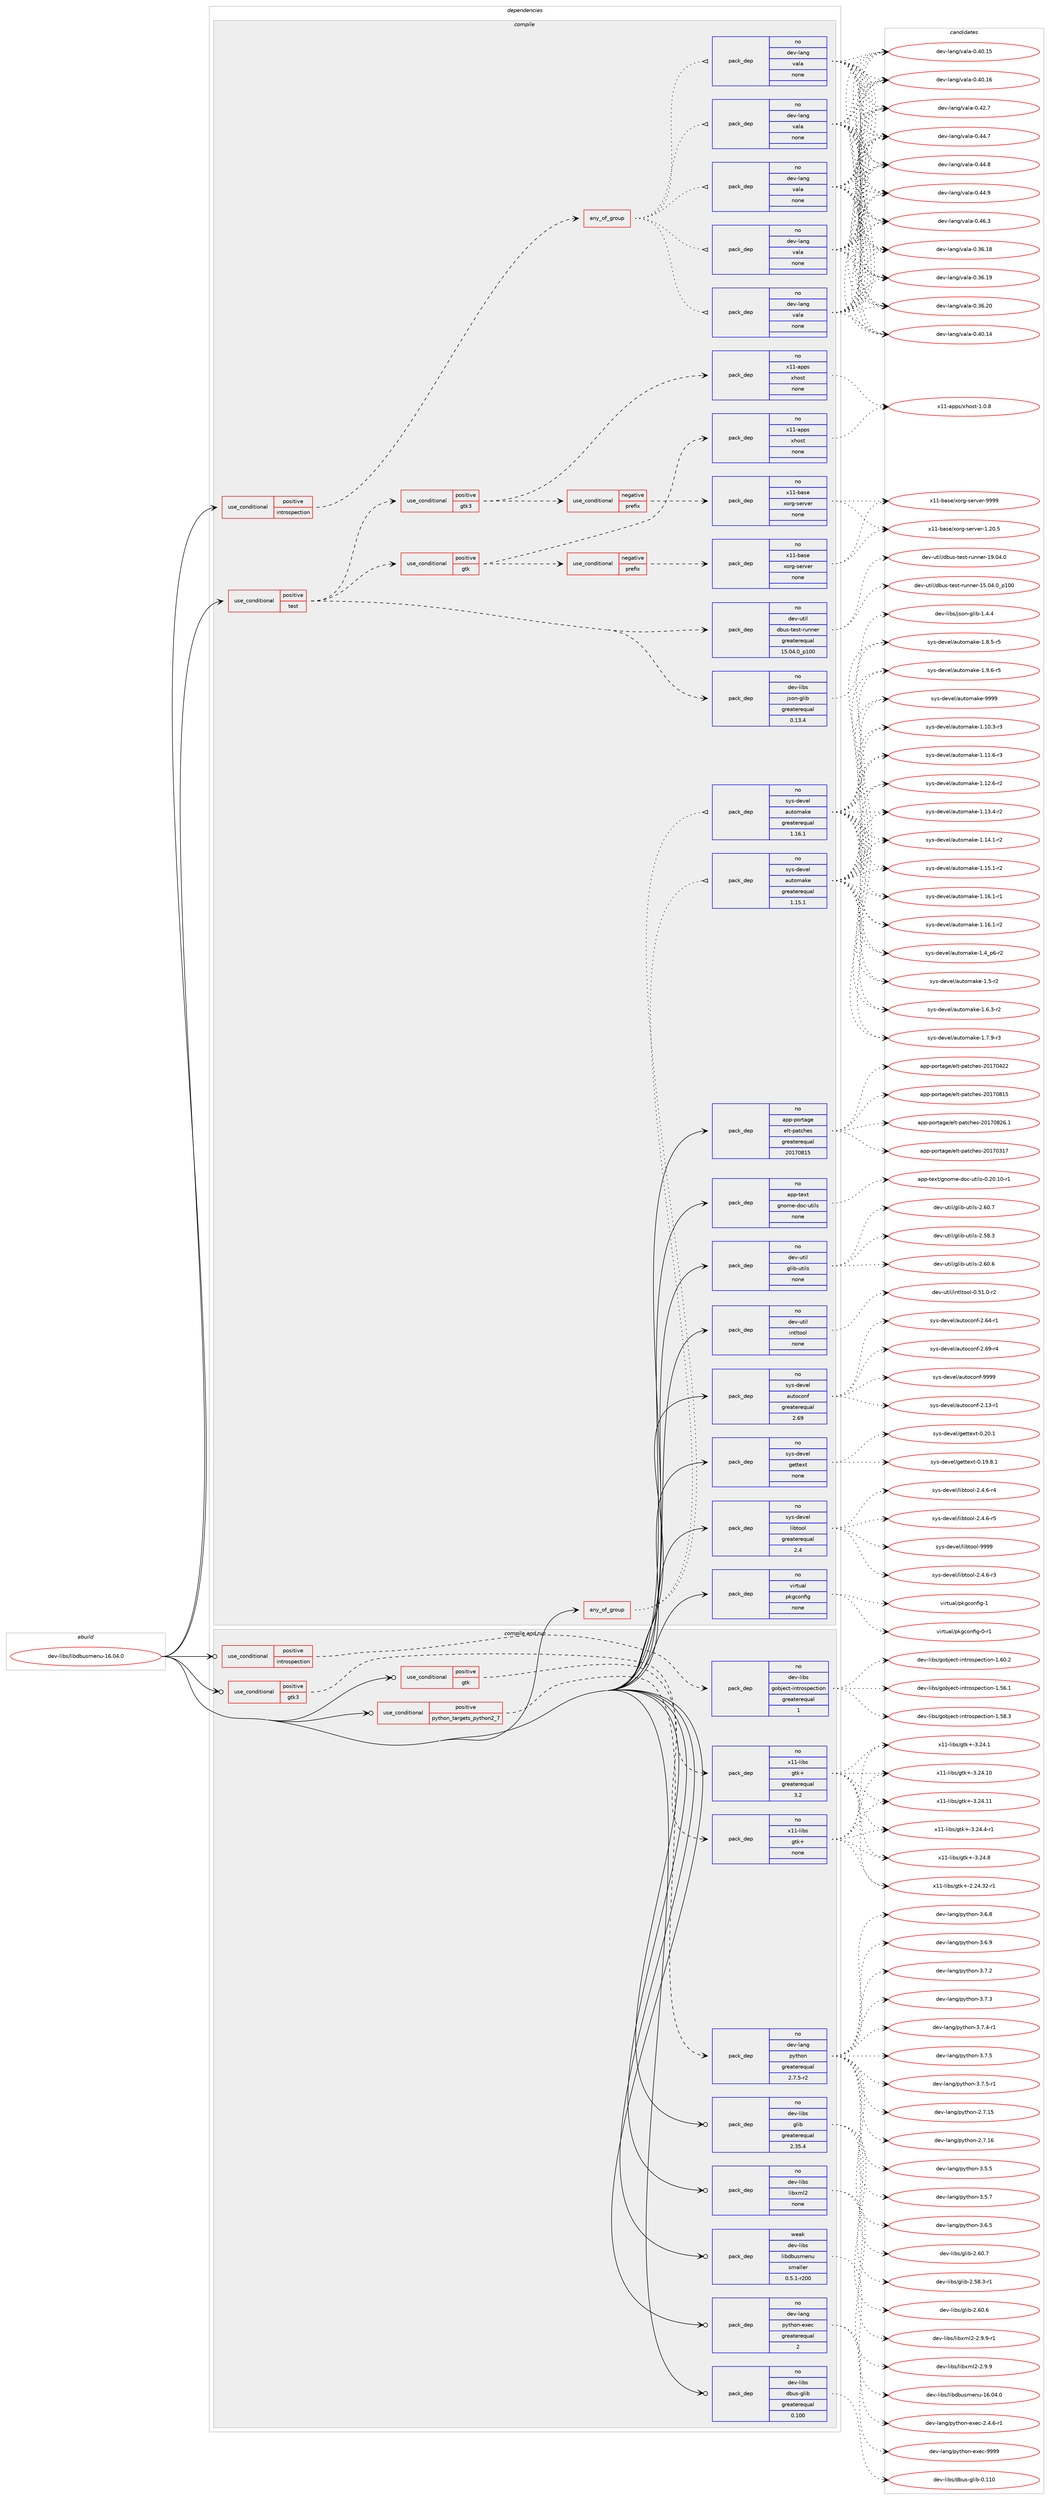 digraph prolog {

# *************
# Graph options
# *************

newrank=true;
concentrate=true;
compound=true;
graph [rankdir=LR,fontname=Helvetica,fontsize=10,ranksep=1.5];#, ranksep=2.5, nodesep=0.2];
edge  [arrowhead=vee];
node  [fontname=Helvetica,fontsize=10];

# **********
# The ebuild
# **********

subgraph cluster_leftcol {
color=gray;
rank=same;
label=<<i>ebuild</i>>;
id [label="dev-libs/libdbusmenu-16.04.0", color=red, width=4, href="../dev-libs/libdbusmenu-16.04.0.svg"];
}

# ****************
# The dependencies
# ****************

subgraph cluster_midcol {
color=gray;
label=<<i>dependencies</i>>;
subgraph cluster_compile {
fillcolor="#eeeeee";
style=filled;
label=<<i>compile</i>>;
subgraph any11095 {
dependency565158 [label=<<TABLE BORDER="0" CELLBORDER="1" CELLSPACING="0" CELLPADDING="4"><TR><TD CELLPADDING="10">any_of_group</TD></TR></TABLE>>, shape=none, color=red];subgraph pack422073 {
dependency565159 [label=<<TABLE BORDER="0" CELLBORDER="1" CELLSPACING="0" CELLPADDING="4" WIDTH="220"><TR><TD ROWSPAN="6" CELLPADDING="30">pack_dep</TD></TR><TR><TD WIDTH="110">no</TD></TR><TR><TD>sys-devel</TD></TR><TR><TD>automake</TD></TR><TR><TD>greaterequal</TD></TR><TR><TD>1.16.1</TD></TR></TABLE>>, shape=none, color=blue];
}
dependency565158:e -> dependency565159:w [weight=20,style="dotted",arrowhead="oinv"];
subgraph pack422074 {
dependency565160 [label=<<TABLE BORDER="0" CELLBORDER="1" CELLSPACING="0" CELLPADDING="4" WIDTH="220"><TR><TD ROWSPAN="6" CELLPADDING="30">pack_dep</TD></TR><TR><TD WIDTH="110">no</TD></TR><TR><TD>sys-devel</TD></TR><TR><TD>automake</TD></TR><TR><TD>greaterequal</TD></TR><TR><TD>1.15.1</TD></TR></TABLE>>, shape=none, color=blue];
}
dependency565158:e -> dependency565160:w [weight=20,style="dotted",arrowhead="oinv"];
}
id:e -> dependency565158:w [weight=20,style="solid",arrowhead="vee"];
subgraph cond131633 {
dependency565161 [label=<<TABLE BORDER="0" CELLBORDER="1" CELLSPACING="0" CELLPADDING="4"><TR><TD ROWSPAN="3" CELLPADDING="10">use_conditional</TD></TR><TR><TD>positive</TD></TR><TR><TD>introspection</TD></TR></TABLE>>, shape=none, color=red];
subgraph any11096 {
dependency565162 [label=<<TABLE BORDER="0" CELLBORDER="1" CELLSPACING="0" CELLPADDING="4"><TR><TD CELLPADDING="10">any_of_group</TD></TR></TABLE>>, shape=none, color=red];subgraph pack422075 {
dependency565163 [label=<<TABLE BORDER="0" CELLBORDER="1" CELLSPACING="0" CELLPADDING="4" WIDTH="220"><TR><TD ROWSPAN="6" CELLPADDING="30">pack_dep</TD></TR><TR><TD WIDTH="110">no</TD></TR><TR><TD>dev-lang</TD></TR><TR><TD>vala</TD></TR><TR><TD>none</TD></TR><TR><TD></TD></TR></TABLE>>, shape=none, color=blue];
}
dependency565162:e -> dependency565163:w [weight=20,style="dotted",arrowhead="oinv"];
subgraph pack422076 {
dependency565164 [label=<<TABLE BORDER="0" CELLBORDER="1" CELLSPACING="0" CELLPADDING="4" WIDTH="220"><TR><TD ROWSPAN="6" CELLPADDING="30">pack_dep</TD></TR><TR><TD WIDTH="110">no</TD></TR><TR><TD>dev-lang</TD></TR><TR><TD>vala</TD></TR><TR><TD>none</TD></TR><TR><TD></TD></TR></TABLE>>, shape=none, color=blue];
}
dependency565162:e -> dependency565164:w [weight=20,style="dotted",arrowhead="oinv"];
subgraph pack422077 {
dependency565165 [label=<<TABLE BORDER="0" CELLBORDER="1" CELLSPACING="0" CELLPADDING="4" WIDTH="220"><TR><TD ROWSPAN="6" CELLPADDING="30">pack_dep</TD></TR><TR><TD WIDTH="110">no</TD></TR><TR><TD>dev-lang</TD></TR><TR><TD>vala</TD></TR><TR><TD>none</TD></TR><TR><TD></TD></TR></TABLE>>, shape=none, color=blue];
}
dependency565162:e -> dependency565165:w [weight=20,style="dotted",arrowhead="oinv"];
subgraph pack422078 {
dependency565166 [label=<<TABLE BORDER="0" CELLBORDER="1" CELLSPACING="0" CELLPADDING="4" WIDTH="220"><TR><TD ROWSPAN="6" CELLPADDING="30">pack_dep</TD></TR><TR><TD WIDTH="110">no</TD></TR><TR><TD>dev-lang</TD></TR><TR><TD>vala</TD></TR><TR><TD>none</TD></TR><TR><TD></TD></TR></TABLE>>, shape=none, color=blue];
}
dependency565162:e -> dependency565166:w [weight=20,style="dotted",arrowhead="oinv"];
subgraph pack422079 {
dependency565167 [label=<<TABLE BORDER="0" CELLBORDER="1" CELLSPACING="0" CELLPADDING="4" WIDTH="220"><TR><TD ROWSPAN="6" CELLPADDING="30">pack_dep</TD></TR><TR><TD WIDTH="110">no</TD></TR><TR><TD>dev-lang</TD></TR><TR><TD>vala</TD></TR><TR><TD>none</TD></TR><TR><TD></TD></TR></TABLE>>, shape=none, color=blue];
}
dependency565162:e -> dependency565167:w [weight=20,style="dotted",arrowhead="oinv"];
}
dependency565161:e -> dependency565162:w [weight=20,style="dashed",arrowhead="vee"];
}
id:e -> dependency565161:w [weight=20,style="solid",arrowhead="vee"];
subgraph cond131634 {
dependency565168 [label=<<TABLE BORDER="0" CELLBORDER="1" CELLSPACING="0" CELLPADDING="4"><TR><TD ROWSPAN="3" CELLPADDING="10">use_conditional</TD></TR><TR><TD>positive</TD></TR><TR><TD>test</TD></TR></TABLE>>, shape=none, color=red];
subgraph pack422080 {
dependency565169 [label=<<TABLE BORDER="0" CELLBORDER="1" CELLSPACING="0" CELLPADDING="4" WIDTH="220"><TR><TD ROWSPAN="6" CELLPADDING="30">pack_dep</TD></TR><TR><TD WIDTH="110">no</TD></TR><TR><TD>dev-libs</TD></TR><TR><TD>json-glib</TD></TR><TR><TD>greaterequal</TD></TR><TR><TD>0.13.4</TD></TR></TABLE>>, shape=none, color=blue];
}
dependency565168:e -> dependency565169:w [weight=20,style="dashed",arrowhead="vee"];
subgraph pack422081 {
dependency565170 [label=<<TABLE BORDER="0" CELLBORDER="1" CELLSPACING="0" CELLPADDING="4" WIDTH="220"><TR><TD ROWSPAN="6" CELLPADDING="30">pack_dep</TD></TR><TR><TD WIDTH="110">no</TD></TR><TR><TD>dev-util</TD></TR><TR><TD>dbus-test-runner</TD></TR><TR><TD>greaterequal</TD></TR><TR><TD>15.04.0_p100</TD></TR></TABLE>>, shape=none, color=blue];
}
dependency565168:e -> dependency565170:w [weight=20,style="dashed",arrowhead="vee"];
subgraph cond131635 {
dependency565171 [label=<<TABLE BORDER="0" CELLBORDER="1" CELLSPACING="0" CELLPADDING="4"><TR><TD ROWSPAN="3" CELLPADDING="10">use_conditional</TD></TR><TR><TD>positive</TD></TR><TR><TD>gtk</TD></TR></TABLE>>, shape=none, color=red];
subgraph cond131636 {
dependency565172 [label=<<TABLE BORDER="0" CELLBORDER="1" CELLSPACING="0" CELLPADDING="4"><TR><TD ROWSPAN="3" CELLPADDING="10">use_conditional</TD></TR><TR><TD>negative</TD></TR><TR><TD>prefix</TD></TR></TABLE>>, shape=none, color=red];
subgraph pack422082 {
dependency565173 [label=<<TABLE BORDER="0" CELLBORDER="1" CELLSPACING="0" CELLPADDING="4" WIDTH="220"><TR><TD ROWSPAN="6" CELLPADDING="30">pack_dep</TD></TR><TR><TD WIDTH="110">no</TD></TR><TR><TD>x11-base</TD></TR><TR><TD>xorg-server</TD></TR><TR><TD>none</TD></TR><TR><TD></TD></TR></TABLE>>, shape=none, color=blue];
}
dependency565172:e -> dependency565173:w [weight=20,style="dashed",arrowhead="vee"];
}
dependency565171:e -> dependency565172:w [weight=20,style="dashed",arrowhead="vee"];
subgraph pack422083 {
dependency565174 [label=<<TABLE BORDER="0" CELLBORDER="1" CELLSPACING="0" CELLPADDING="4" WIDTH="220"><TR><TD ROWSPAN="6" CELLPADDING="30">pack_dep</TD></TR><TR><TD WIDTH="110">no</TD></TR><TR><TD>x11-apps</TD></TR><TR><TD>xhost</TD></TR><TR><TD>none</TD></TR><TR><TD></TD></TR></TABLE>>, shape=none, color=blue];
}
dependency565171:e -> dependency565174:w [weight=20,style="dashed",arrowhead="vee"];
}
dependency565168:e -> dependency565171:w [weight=20,style="dashed",arrowhead="vee"];
subgraph cond131637 {
dependency565175 [label=<<TABLE BORDER="0" CELLBORDER="1" CELLSPACING="0" CELLPADDING="4"><TR><TD ROWSPAN="3" CELLPADDING="10">use_conditional</TD></TR><TR><TD>positive</TD></TR><TR><TD>gtk3</TD></TR></TABLE>>, shape=none, color=red];
subgraph cond131638 {
dependency565176 [label=<<TABLE BORDER="0" CELLBORDER="1" CELLSPACING="0" CELLPADDING="4"><TR><TD ROWSPAN="3" CELLPADDING="10">use_conditional</TD></TR><TR><TD>negative</TD></TR><TR><TD>prefix</TD></TR></TABLE>>, shape=none, color=red];
subgraph pack422084 {
dependency565177 [label=<<TABLE BORDER="0" CELLBORDER="1" CELLSPACING="0" CELLPADDING="4" WIDTH="220"><TR><TD ROWSPAN="6" CELLPADDING="30">pack_dep</TD></TR><TR><TD WIDTH="110">no</TD></TR><TR><TD>x11-base</TD></TR><TR><TD>xorg-server</TD></TR><TR><TD>none</TD></TR><TR><TD></TD></TR></TABLE>>, shape=none, color=blue];
}
dependency565176:e -> dependency565177:w [weight=20,style="dashed",arrowhead="vee"];
}
dependency565175:e -> dependency565176:w [weight=20,style="dashed",arrowhead="vee"];
subgraph pack422085 {
dependency565178 [label=<<TABLE BORDER="0" CELLBORDER="1" CELLSPACING="0" CELLPADDING="4" WIDTH="220"><TR><TD ROWSPAN="6" CELLPADDING="30">pack_dep</TD></TR><TR><TD WIDTH="110">no</TD></TR><TR><TD>x11-apps</TD></TR><TR><TD>xhost</TD></TR><TR><TD>none</TD></TR><TR><TD></TD></TR></TABLE>>, shape=none, color=blue];
}
dependency565175:e -> dependency565178:w [weight=20,style="dashed",arrowhead="vee"];
}
dependency565168:e -> dependency565175:w [weight=20,style="dashed",arrowhead="vee"];
}
id:e -> dependency565168:w [weight=20,style="solid",arrowhead="vee"];
subgraph pack422086 {
dependency565179 [label=<<TABLE BORDER="0" CELLBORDER="1" CELLSPACING="0" CELLPADDING="4" WIDTH="220"><TR><TD ROWSPAN="6" CELLPADDING="30">pack_dep</TD></TR><TR><TD WIDTH="110">no</TD></TR><TR><TD>app-portage</TD></TR><TR><TD>elt-patches</TD></TR><TR><TD>greaterequal</TD></TR><TR><TD>20170815</TD></TR></TABLE>>, shape=none, color=blue];
}
id:e -> dependency565179:w [weight=20,style="solid",arrowhead="vee"];
subgraph pack422087 {
dependency565180 [label=<<TABLE BORDER="0" CELLBORDER="1" CELLSPACING="0" CELLPADDING="4" WIDTH="220"><TR><TD ROWSPAN="6" CELLPADDING="30">pack_dep</TD></TR><TR><TD WIDTH="110">no</TD></TR><TR><TD>app-text</TD></TR><TR><TD>gnome-doc-utils</TD></TR><TR><TD>none</TD></TR><TR><TD></TD></TR></TABLE>>, shape=none, color=blue];
}
id:e -> dependency565180:w [weight=20,style="solid",arrowhead="vee"];
subgraph pack422088 {
dependency565181 [label=<<TABLE BORDER="0" CELLBORDER="1" CELLSPACING="0" CELLPADDING="4" WIDTH="220"><TR><TD ROWSPAN="6" CELLPADDING="30">pack_dep</TD></TR><TR><TD WIDTH="110">no</TD></TR><TR><TD>dev-util</TD></TR><TR><TD>glib-utils</TD></TR><TR><TD>none</TD></TR><TR><TD></TD></TR></TABLE>>, shape=none, color=blue];
}
id:e -> dependency565181:w [weight=20,style="solid",arrowhead="vee"];
subgraph pack422089 {
dependency565182 [label=<<TABLE BORDER="0" CELLBORDER="1" CELLSPACING="0" CELLPADDING="4" WIDTH="220"><TR><TD ROWSPAN="6" CELLPADDING="30">pack_dep</TD></TR><TR><TD WIDTH="110">no</TD></TR><TR><TD>dev-util</TD></TR><TR><TD>intltool</TD></TR><TR><TD>none</TD></TR><TR><TD></TD></TR></TABLE>>, shape=none, color=blue];
}
id:e -> dependency565182:w [weight=20,style="solid",arrowhead="vee"];
subgraph pack422090 {
dependency565183 [label=<<TABLE BORDER="0" CELLBORDER="1" CELLSPACING="0" CELLPADDING="4" WIDTH="220"><TR><TD ROWSPAN="6" CELLPADDING="30">pack_dep</TD></TR><TR><TD WIDTH="110">no</TD></TR><TR><TD>sys-devel</TD></TR><TR><TD>autoconf</TD></TR><TR><TD>greaterequal</TD></TR><TR><TD>2.69</TD></TR></TABLE>>, shape=none, color=blue];
}
id:e -> dependency565183:w [weight=20,style="solid",arrowhead="vee"];
subgraph pack422091 {
dependency565184 [label=<<TABLE BORDER="0" CELLBORDER="1" CELLSPACING="0" CELLPADDING="4" WIDTH="220"><TR><TD ROWSPAN="6" CELLPADDING="30">pack_dep</TD></TR><TR><TD WIDTH="110">no</TD></TR><TR><TD>sys-devel</TD></TR><TR><TD>gettext</TD></TR><TR><TD>none</TD></TR><TR><TD></TD></TR></TABLE>>, shape=none, color=blue];
}
id:e -> dependency565184:w [weight=20,style="solid",arrowhead="vee"];
subgraph pack422092 {
dependency565185 [label=<<TABLE BORDER="0" CELLBORDER="1" CELLSPACING="0" CELLPADDING="4" WIDTH="220"><TR><TD ROWSPAN="6" CELLPADDING="30">pack_dep</TD></TR><TR><TD WIDTH="110">no</TD></TR><TR><TD>sys-devel</TD></TR><TR><TD>libtool</TD></TR><TR><TD>greaterequal</TD></TR><TR><TD>2.4</TD></TR></TABLE>>, shape=none, color=blue];
}
id:e -> dependency565185:w [weight=20,style="solid",arrowhead="vee"];
subgraph pack422093 {
dependency565186 [label=<<TABLE BORDER="0" CELLBORDER="1" CELLSPACING="0" CELLPADDING="4" WIDTH="220"><TR><TD ROWSPAN="6" CELLPADDING="30">pack_dep</TD></TR><TR><TD WIDTH="110">no</TD></TR><TR><TD>virtual</TD></TR><TR><TD>pkgconfig</TD></TR><TR><TD>none</TD></TR><TR><TD></TD></TR></TABLE>>, shape=none, color=blue];
}
id:e -> dependency565186:w [weight=20,style="solid",arrowhead="vee"];
}
subgraph cluster_compileandrun {
fillcolor="#eeeeee";
style=filled;
label=<<i>compile and run</i>>;
subgraph cond131639 {
dependency565187 [label=<<TABLE BORDER="0" CELLBORDER="1" CELLSPACING="0" CELLPADDING="4"><TR><TD ROWSPAN="3" CELLPADDING="10">use_conditional</TD></TR><TR><TD>positive</TD></TR><TR><TD>gtk</TD></TR></TABLE>>, shape=none, color=red];
subgraph pack422094 {
dependency565188 [label=<<TABLE BORDER="0" CELLBORDER="1" CELLSPACING="0" CELLPADDING="4" WIDTH="220"><TR><TD ROWSPAN="6" CELLPADDING="30">pack_dep</TD></TR><TR><TD WIDTH="110">no</TD></TR><TR><TD>x11-libs</TD></TR><TR><TD>gtk+</TD></TR><TR><TD>none</TD></TR><TR><TD></TD></TR></TABLE>>, shape=none, color=blue];
}
dependency565187:e -> dependency565188:w [weight=20,style="dashed",arrowhead="vee"];
}
id:e -> dependency565187:w [weight=20,style="solid",arrowhead="odotvee"];
subgraph cond131640 {
dependency565189 [label=<<TABLE BORDER="0" CELLBORDER="1" CELLSPACING="0" CELLPADDING="4"><TR><TD ROWSPAN="3" CELLPADDING="10">use_conditional</TD></TR><TR><TD>positive</TD></TR><TR><TD>gtk3</TD></TR></TABLE>>, shape=none, color=red];
subgraph pack422095 {
dependency565190 [label=<<TABLE BORDER="0" CELLBORDER="1" CELLSPACING="0" CELLPADDING="4" WIDTH="220"><TR><TD ROWSPAN="6" CELLPADDING="30">pack_dep</TD></TR><TR><TD WIDTH="110">no</TD></TR><TR><TD>x11-libs</TD></TR><TR><TD>gtk+</TD></TR><TR><TD>greaterequal</TD></TR><TR><TD>3.2</TD></TR></TABLE>>, shape=none, color=blue];
}
dependency565189:e -> dependency565190:w [weight=20,style="dashed",arrowhead="vee"];
}
id:e -> dependency565189:w [weight=20,style="solid",arrowhead="odotvee"];
subgraph cond131641 {
dependency565191 [label=<<TABLE BORDER="0" CELLBORDER="1" CELLSPACING="0" CELLPADDING="4"><TR><TD ROWSPAN="3" CELLPADDING="10">use_conditional</TD></TR><TR><TD>positive</TD></TR><TR><TD>introspection</TD></TR></TABLE>>, shape=none, color=red];
subgraph pack422096 {
dependency565192 [label=<<TABLE BORDER="0" CELLBORDER="1" CELLSPACING="0" CELLPADDING="4" WIDTH="220"><TR><TD ROWSPAN="6" CELLPADDING="30">pack_dep</TD></TR><TR><TD WIDTH="110">no</TD></TR><TR><TD>dev-libs</TD></TR><TR><TD>gobject-introspection</TD></TR><TR><TD>greaterequal</TD></TR><TR><TD>1</TD></TR></TABLE>>, shape=none, color=blue];
}
dependency565191:e -> dependency565192:w [weight=20,style="dashed",arrowhead="vee"];
}
id:e -> dependency565191:w [weight=20,style="solid",arrowhead="odotvee"];
subgraph cond131642 {
dependency565193 [label=<<TABLE BORDER="0" CELLBORDER="1" CELLSPACING="0" CELLPADDING="4"><TR><TD ROWSPAN="3" CELLPADDING="10">use_conditional</TD></TR><TR><TD>positive</TD></TR><TR><TD>python_targets_python2_7</TD></TR></TABLE>>, shape=none, color=red];
subgraph pack422097 {
dependency565194 [label=<<TABLE BORDER="0" CELLBORDER="1" CELLSPACING="0" CELLPADDING="4" WIDTH="220"><TR><TD ROWSPAN="6" CELLPADDING="30">pack_dep</TD></TR><TR><TD WIDTH="110">no</TD></TR><TR><TD>dev-lang</TD></TR><TR><TD>python</TD></TR><TR><TD>greaterequal</TD></TR><TR><TD>2.7.5-r2</TD></TR></TABLE>>, shape=none, color=blue];
}
dependency565193:e -> dependency565194:w [weight=20,style="dashed",arrowhead="vee"];
}
id:e -> dependency565193:w [weight=20,style="solid",arrowhead="odotvee"];
subgraph pack422098 {
dependency565195 [label=<<TABLE BORDER="0" CELLBORDER="1" CELLSPACING="0" CELLPADDING="4" WIDTH="220"><TR><TD ROWSPAN="6" CELLPADDING="30">pack_dep</TD></TR><TR><TD WIDTH="110">no</TD></TR><TR><TD>dev-lang</TD></TR><TR><TD>python-exec</TD></TR><TR><TD>greaterequal</TD></TR><TR><TD>2</TD></TR></TABLE>>, shape=none, color=blue];
}
id:e -> dependency565195:w [weight=20,style="solid",arrowhead="odotvee"];
subgraph pack422099 {
dependency565196 [label=<<TABLE BORDER="0" CELLBORDER="1" CELLSPACING="0" CELLPADDING="4" WIDTH="220"><TR><TD ROWSPAN="6" CELLPADDING="30">pack_dep</TD></TR><TR><TD WIDTH="110">no</TD></TR><TR><TD>dev-libs</TD></TR><TR><TD>dbus-glib</TD></TR><TR><TD>greaterequal</TD></TR><TR><TD>0.100</TD></TR></TABLE>>, shape=none, color=blue];
}
id:e -> dependency565196:w [weight=20,style="solid",arrowhead="odotvee"];
subgraph pack422100 {
dependency565197 [label=<<TABLE BORDER="0" CELLBORDER="1" CELLSPACING="0" CELLPADDING="4" WIDTH="220"><TR><TD ROWSPAN="6" CELLPADDING="30">pack_dep</TD></TR><TR><TD WIDTH="110">no</TD></TR><TR><TD>dev-libs</TD></TR><TR><TD>glib</TD></TR><TR><TD>greaterequal</TD></TR><TR><TD>2.35.4</TD></TR></TABLE>>, shape=none, color=blue];
}
id:e -> dependency565197:w [weight=20,style="solid",arrowhead="odotvee"];
subgraph pack422101 {
dependency565198 [label=<<TABLE BORDER="0" CELLBORDER="1" CELLSPACING="0" CELLPADDING="4" WIDTH="220"><TR><TD ROWSPAN="6" CELLPADDING="30">pack_dep</TD></TR><TR><TD WIDTH="110">no</TD></TR><TR><TD>dev-libs</TD></TR><TR><TD>libxml2</TD></TR><TR><TD>none</TD></TR><TR><TD></TD></TR></TABLE>>, shape=none, color=blue];
}
id:e -> dependency565198:w [weight=20,style="solid",arrowhead="odotvee"];
subgraph pack422102 {
dependency565199 [label=<<TABLE BORDER="0" CELLBORDER="1" CELLSPACING="0" CELLPADDING="4" WIDTH="220"><TR><TD ROWSPAN="6" CELLPADDING="30">pack_dep</TD></TR><TR><TD WIDTH="110">weak</TD></TR><TR><TD>dev-libs</TD></TR><TR><TD>libdbusmenu</TD></TR><TR><TD>smaller</TD></TR><TR><TD>0.5.1-r200</TD></TR></TABLE>>, shape=none, color=blue];
}
id:e -> dependency565199:w [weight=20,style="solid",arrowhead="odotvee"];
}
subgraph cluster_run {
fillcolor="#eeeeee";
style=filled;
label=<<i>run</i>>;
}
}

# **************
# The candidates
# **************

subgraph cluster_choices {
rank=same;
color=gray;
label=<<i>candidates</i>>;

subgraph choice422073 {
color=black;
nodesep=1;
choice11512111545100101118101108479711711611110997107101454946494846514511451 [label="sys-devel/automake-1.10.3-r3", color=red, width=4,href="../sys-devel/automake-1.10.3-r3.svg"];
choice11512111545100101118101108479711711611110997107101454946494946544511451 [label="sys-devel/automake-1.11.6-r3", color=red, width=4,href="../sys-devel/automake-1.11.6-r3.svg"];
choice11512111545100101118101108479711711611110997107101454946495046544511450 [label="sys-devel/automake-1.12.6-r2", color=red, width=4,href="../sys-devel/automake-1.12.6-r2.svg"];
choice11512111545100101118101108479711711611110997107101454946495146524511450 [label="sys-devel/automake-1.13.4-r2", color=red, width=4,href="../sys-devel/automake-1.13.4-r2.svg"];
choice11512111545100101118101108479711711611110997107101454946495246494511450 [label="sys-devel/automake-1.14.1-r2", color=red, width=4,href="../sys-devel/automake-1.14.1-r2.svg"];
choice11512111545100101118101108479711711611110997107101454946495346494511450 [label="sys-devel/automake-1.15.1-r2", color=red, width=4,href="../sys-devel/automake-1.15.1-r2.svg"];
choice11512111545100101118101108479711711611110997107101454946495446494511449 [label="sys-devel/automake-1.16.1-r1", color=red, width=4,href="../sys-devel/automake-1.16.1-r1.svg"];
choice11512111545100101118101108479711711611110997107101454946495446494511450 [label="sys-devel/automake-1.16.1-r2", color=red, width=4,href="../sys-devel/automake-1.16.1-r2.svg"];
choice115121115451001011181011084797117116111109971071014549465295112544511450 [label="sys-devel/automake-1.4_p6-r2", color=red, width=4,href="../sys-devel/automake-1.4_p6-r2.svg"];
choice11512111545100101118101108479711711611110997107101454946534511450 [label="sys-devel/automake-1.5-r2", color=red, width=4,href="../sys-devel/automake-1.5-r2.svg"];
choice115121115451001011181011084797117116111109971071014549465446514511450 [label="sys-devel/automake-1.6.3-r2", color=red, width=4,href="../sys-devel/automake-1.6.3-r2.svg"];
choice115121115451001011181011084797117116111109971071014549465546574511451 [label="sys-devel/automake-1.7.9-r3", color=red, width=4,href="../sys-devel/automake-1.7.9-r3.svg"];
choice115121115451001011181011084797117116111109971071014549465646534511453 [label="sys-devel/automake-1.8.5-r5", color=red, width=4,href="../sys-devel/automake-1.8.5-r5.svg"];
choice115121115451001011181011084797117116111109971071014549465746544511453 [label="sys-devel/automake-1.9.6-r5", color=red, width=4,href="../sys-devel/automake-1.9.6-r5.svg"];
choice115121115451001011181011084797117116111109971071014557575757 [label="sys-devel/automake-9999", color=red, width=4,href="../sys-devel/automake-9999.svg"];
dependency565159:e -> choice11512111545100101118101108479711711611110997107101454946494846514511451:w [style=dotted,weight="100"];
dependency565159:e -> choice11512111545100101118101108479711711611110997107101454946494946544511451:w [style=dotted,weight="100"];
dependency565159:e -> choice11512111545100101118101108479711711611110997107101454946495046544511450:w [style=dotted,weight="100"];
dependency565159:e -> choice11512111545100101118101108479711711611110997107101454946495146524511450:w [style=dotted,weight="100"];
dependency565159:e -> choice11512111545100101118101108479711711611110997107101454946495246494511450:w [style=dotted,weight="100"];
dependency565159:e -> choice11512111545100101118101108479711711611110997107101454946495346494511450:w [style=dotted,weight="100"];
dependency565159:e -> choice11512111545100101118101108479711711611110997107101454946495446494511449:w [style=dotted,weight="100"];
dependency565159:e -> choice11512111545100101118101108479711711611110997107101454946495446494511450:w [style=dotted,weight="100"];
dependency565159:e -> choice115121115451001011181011084797117116111109971071014549465295112544511450:w [style=dotted,weight="100"];
dependency565159:e -> choice11512111545100101118101108479711711611110997107101454946534511450:w [style=dotted,weight="100"];
dependency565159:e -> choice115121115451001011181011084797117116111109971071014549465446514511450:w [style=dotted,weight="100"];
dependency565159:e -> choice115121115451001011181011084797117116111109971071014549465546574511451:w [style=dotted,weight="100"];
dependency565159:e -> choice115121115451001011181011084797117116111109971071014549465646534511453:w [style=dotted,weight="100"];
dependency565159:e -> choice115121115451001011181011084797117116111109971071014549465746544511453:w [style=dotted,weight="100"];
dependency565159:e -> choice115121115451001011181011084797117116111109971071014557575757:w [style=dotted,weight="100"];
}
subgraph choice422074 {
color=black;
nodesep=1;
choice11512111545100101118101108479711711611110997107101454946494846514511451 [label="sys-devel/automake-1.10.3-r3", color=red, width=4,href="../sys-devel/automake-1.10.3-r3.svg"];
choice11512111545100101118101108479711711611110997107101454946494946544511451 [label="sys-devel/automake-1.11.6-r3", color=red, width=4,href="../sys-devel/automake-1.11.6-r3.svg"];
choice11512111545100101118101108479711711611110997107101454946495046544511450 [label="sys-devel/automake-1.12.6-r2", color=red, width=4,href="../sys-devel/automake-1.12.6-r2.svg"];
choice11512111545100101118101108479711711611110997107101454946495146524511450 [label="sys-devel/automake-1.13.4-r2", color=red, width=4,href="../sys-devel/automake-1.13.4-r2.svg"];
choice11512111545100101118101108479711711611110997107101454946495246494511450 [label="sys-devel/automake-1.14.1-r2", color=red, width=4,href="../sys-devel/automake-1.14.1-r2.svg"];
choice11512111545100101118101108479711711611110997107101454946495346494511450 [label="sys-devel/automake-1.15.1-r2", color=red, width=4,href="../sys-devel/automake-1.15.1-r2.svg"];
choice11512111545100101118101108479711711611110997107101454946495446494511449 [label="sys-devel/automake-1.16.1-r1", color=red, width=4,href="../sys-devel/automake-1.16.1-r1.svg"];
choice11512111545100101118101108479711711611110997107101454946495446494511450 [label="sys-devel/automake-1.16.1-r2", color=red, width=4,href="../sys-devel/automake-1.16.1-r2.svg"];
choice115121115451001011181011084797117116111109971071014549465295112544511450 [label="sys-devel/automake-1.4_p6-r2", color=red, width=4,href="../sys-devel/automake-1.4_p6-r2.svg"];
choice11512111545100101118101108479711711611110997107101454946534511450 [label="sys-devel/automake-1.5-r2", color=red, width=4,href="../sys-devel/automake-1.5-r2.svg"];
choice115121115451001011181011084797117116111109971071014549465446514511450 [label="sys-devel/automake-1.6.3-r2", color=red, width=4,href="../sys-devel/automake-1.6.3-r2.svg"];
choice115121115451001011181011084797117116111109971071014549465546574511451 [label="sys-devel/automake-1.7.9-r3", color=red, width=4,href="../sys-devel/automake-1.7.9-r3.svg"];
choice115121115451001011181011084797117116111109971071014549465646534511453 [label="sys-devel/automake-1.8.5-r5", color=red, width=4,href="../sys-devel/automake-1.8.5-r5.svg"];
choice115121115451001011181011084797117116111109971071014549465746544511453 [label="sys-devel/automake-1.9.6-r5", color=red, width=4,href="../sys-devel/automake-1.9.6-r5.svg"];
choice115121115451001011181011084797117116111109971071014557575757 [label="sys-devel/automake-9999", color=red, width=4,href="../sys-devel/automake-9999.svg"];
dependency565160:e -> choice11512111545100101118101108479711711611110997107101454946494846514511451:w [style=dotted,weight="100"];
dependency565160:e -> choice11512111545100101118101108479711711611110997107101454946494946544511451:w [style=dotted,weight="100"];
dependency565160:e -> choice11512111545100101118101108479711711611110997107101454946495046544511450:w [style=dotted,weight="100"];
dependency565160:e -> choice11512111545100101118101108479711711611110997107101454946495146524511450:w [style=dotted,weight="100"];
dependency565160:e -> choice11512111545100101118101108479711711611110997107101454946495246494511450:w [style=dotted,weight="100"];
dependency565160:e -> choice11512111545100101118101108479711711611110997107101454946495346494511450:w [style=dotted,weight="100"];
dependency565160:e -> choice11512111545100101118101108479711711611110997107101454946495446494511449:w [style=dotted,weight="100"];
dependency565160:e -> choice11512111545100101118101108479711711611110997107101454946495446494511450:w [style=dotted,weight="100"];
dependency565160:e -> choice115121115451001011181011084797117116111109971071014549465295112544511450:w [style=dotted,weight="100"];
dependency565160:e -> choice11512111545100101118101108479711711611110997107101454946534511450:w [style=dotted,weight="100"];
dependency565160:e -> choice115121115451001011181011084797117116111109971071014549465446514511450:w [style=dotted,weight="100"];
dependency565160:e -> choice115121115451001011181011084797117116111109971071014549465546574511451:w [style=dotted,weight="100"];
dependency565160:e -> choice115121115451001011181011084797117116111109971071014549465646534511453:w [style=dotted,weight="100"];
dependency565160:e -> choice115121115451001011181011084797117116111109971071014549465746544511453:w [style=dotted,weight="100"];
dependency565160:e -> choice115121115451001011181011084797117116111109971071014557575757:w [style=dotted,weight="100"];
}
subgraph choice422075 {
color=black;
nodesep=1;
choice10010111845108971101034711897108974548465154464956 [label="dev-lang/vala-0.36.18", color=red, width=4,href="../dev-lang/vala-0.36.18.svg"];
choice10010111845108971101034711897108974548465154464957 [label="dev-lang/vala-0.36.19", color=red, width=4,href="../dev-lang/vala-0.36.19.svg"];
choice10010111845108971101034711897108974548465154465048 [label="dev-lang/vala-0.36.20", color=red, width=4,href="../dev-lang/vala-0.36.20.svg"];
choice10010111845108971101034711897108974548465248464952 [label="dev-lang/vala-0.40.14", color=red, width=4,href="../dev-lang/vala-0.40.14.svg"];
choice10010111845108971101034711897108974548465248464953 [label="dev-lang/vala-0.40.15", color=red, width=4,href="../dev-lang/vala-0.40.15.svg"];
choice10010111845108971101034711897108974548465248464954 [label="dev-lang/vala-0.40.16", color=red, width=4,href="../dev-lang/vala-0.40.16.svg"];
choice100101118451089711010347118971089745484652504655 [label="dev-lang/vala-0.42.7", color=red, width=4,href="../dev-lang/vala-0.42.7.svg"];
choice100101118451089711010347118971089745484652524655 [label="dev-lang/vala-0.44.7", color=red, width=4,href="../dev-lang/vala-0.44.7.svg"];
choice100101118451089711010347118971089745484652524656 [label="dev-lang/vala-0.44.8", color=red, width=4,href="../dev-lang/vala-0.44.8.svg"];
choice100101118451089711010347118971089745484652524657 [label="dev-lang/vala-0.44.9", color=red, width=4,href="../dev-lang/vala-0.44.9.svg"];
choice100101118451089711010347118971089745484652544651 [label="dev-lang/vala-0.46.3", color=red, width=4,href="../dev-lang/vala-0.46.3.svg"];
dependency565163:e -> choice10010111845108971101034711897108974548465154464956:w [style=dotted,weight="100"];
dependency565163:e -> choice10010111845108971101034711897108974548465154464957:w [style=dotted,weight="100"];
dependency565163:e -> choice10010111845108971101034711897108974548465154465048:w [style=dotted,weight="100"];
dependency565163:e -> choice10010111845108971101034711897108974548465248464952:w [style=dotted,weight="100"];
dependency565163:e -> choice10010111845108971101034711897108974548465248464953:w [style=dotted,weight="100"];
dependency565163:e -> choice10010111845108971101034711897108974548465248464954:w [style=dotted,weight="100"];
dependency565163:e -> choice100101118451089711010347118971089745484652504655:w [style=dotted,weight="100"];
dependency565163:e -> choice100101118451089711010347118971089745484652524655:w [style=dotted,weight="100"];
dependency565163:e -> choice100101118451089711010347118971089745484652524656:w [style=dotted,weight="100"];
dependency565163:e -> choice100101118451089711010347118971089745484652524657:w [style=dotted,weight="100"];
dependency565163:e -> choice100101118451089711010347118971089745484652544651:w [style=dotted,weight="100"];
}
subgraph choice422076 {
color=black;
nodesep=1;
choice10010111845108971101034711897108974548465154464956 [label="dev-lang/vala-0.36.18", color=red, width=4,href="../dev-lang/vala-0.36.18.svg"];
choice10010111845108971101034711897108974548465154464957 [label="dev-lang/vala-0.36.19", color=red, width=4,href="../dev-lang/vala-0.36.19.svg"];
choice10010111845108971101034711897108974548465154465048 [label="dev-lang/vala-0.36.20", color=red, width=4,href="../dev-lang/vala-0.36.20.svg"];
choice10010111845108971101034711897108974548465248464952 [label="dev-lang/vala-0.40.14", color=red, width=4,href="../dev-lang/vala-0.40.14.svg"];
choice10010111845108971101034711897108974548465248464953 [label="dev-lang/vala-0.40.15", color=red, width=4,href="../dev-lang/vala-0.40.15.svg"];
choice10010111845108971101034711897108974548465248464954 [label="dev-lang/vala-0.40.16", color=red, width=4,href="../dev-lang/vala-0.40.16.svg"];
choice100101118451089711010347118971089745484652504655 [label="dev-lang/vala-0.42.7", color=red, width=4,href="../dev-lang/vala-0.42.7.svg"];
choice100101118451089711010347118971089745484652524655 [label="dev-lang/vala-0.44.7", color=red, width=4,href="../dev-lang/vala-0.44.7.svg"];
choice100101118451089711010347118971089745484652524656 [label="dev-lang/vala-0.44.8", color=red, width=4,href="../dev-lang/vala-0.44.8.svg"];
choice100101118451089711010347118971089745484652524657 [label="dev-lang/vala-0.44.9", color=red, width=4,href="../dev-lang/vala-0.44.9.svg"];
choice100101118451089711010347118971089745484652544651 [label="dev-lang/vala-0.46.3", color=red, width=4,href="../dev-lang/vala-0.46.3.svg"];
dependency565164:e -> choice10010111845108971101034711897108974548465154464956:w [style=dotted,weight="100"];
dependency565164:e -> choice10010111845108971101034711897108974548465154464957:w [style=dotted,weight="100"];
dependency565164:e -> choice10010111845108971101034711897108974548465154465048:w [style=dotted,weight="100"];
dependency565164:e -> choice10010111845108971101034711897108974548465248464952:w [style=dotted,weight="100"];
dependency565164:e -> choice10010111845108971101034711897108974548465248464953:w [style=dotted,weight="100"];
dependency565164:e -> choice10010111845108971101034711897108974548465248464954:w [style=dotted,weight="100"];
dependency565164:e -> choice100101118451089711010347118971089745484652504655:w [style=dotted,weight="100"];
dependency565164:e -> choice100101118451089711010347118971089745484652524655:w [style=dotted,weight="100"];
dependency565164:e -> choice100101118451089711010347118971089745484652524656:w [style=dotted,weight="100"];
dependency565164:e -> choice100101118451089711010347118971089745484652524657:w [style=dotted,weight="100"];
dependency565164:e -> choice100101118451089711010347118971089745484652544651:w [style=dotted,weight="100"];
}
subgraph choice422077 {
color=black;
nodesep=1;
choice10010111845108971101034711897108974548465154464956 [label="dev-lang/vala-0.36.18", color=red, width=4,href="../dev-lang/vala-0.36.18.svg"];
choice10010111845108971101034711897108974548465154464957 [label="dev-lang/vala-0.36.19", color=red, width=4,href="../dev-lang/vala-0.36.19.svg"];
choice10010111845108971101034711897108974548465154465048 [label="dev-lang/vala-0.36.20", color=red, width=4,href="../dev-lang/vala-0.36.20.svg"];
choice10010111845108971101034711897108974548465248464952 [label="dev-lang/vala-0.40.14", color=red, width=4,href="../dev-lang/vala-0.40.14.svg"];
choice10010111845108971101034711897108974548465248464953 [label="dev-lang/vala-0.40.15", color=red, width=4,href="../dev-lang/vala-0.40.15.svg"];
choice10010111845108971101034711897108974548465248464954 [label="dev-lang/vala-0.40.16", color=red, width=4,href="../dev-lang/vala-0.40.16.svg"];
choice100101118451089711010347118971089745484652504655 [label="dev-lang/vala-0.42.7", color=red, width=4,href="../dev-lang/vala-0.42.7.svg"];
choice100101118451089711010347118971089745484652524655 [label="dev-lang/vala-0.44.7", color=red, width=4,href="../dev-lang/vala-0.44.7.svg"];
choice100101118451089711010347118971089745484652524656 [label="dev-lang/vala-0.44.8", color=red, width=4,href="../dev-lang/vala-0.44.8.svg"];
choice100101118451089711010347118971089745484652524657 [label="dev-lang/vala-0.44.9", color=red, width=4,href="../dev-lang/vala-0.44.9.svg"];
choice100101118451089711010347118971089745484652544651 [label="dev-lang/vala-0.46.3", color=red, width=4,href="../dev-lang/vala-0.46.3.svg"];
dependency565165:e -> choice10010111845108971101034711897108974548465154464956:w [style=dotted,weight="100"];
dependency565165:e -> choice10010111845108971101034711897108974548465154464957:w [style=dotted,weight="100"];
dependency565165:e -> choice10010111845108971101034711897108974548465154465048:w [style=dotted,weight="100"];
dependency565165:e -> choice10010111845108971101034711897108974548465248464952:w [style=dotted,weight="100"];
dependency565165:e -> choice10010111845108971101034711897108974548465248464953:w [style=dotted,weight="100"];
dependency565165:e -> choice10010111845108971101034711897108974548465248464954:w [style=dotted,weight="100"];
dependency565165:e -> choice100101118451089711010347118971089745484652504655:w [style=dotted,weight="100"];
dependency565165:e -> choice100101118451089711010347118971089745484652524655:w [style=dotted,weight="100"];
dependency565165:e -> choice100101118451089711010347118971089745484652524656:w [style=dotted,weight="100"];
dependency565165:e -> choice100101118451089711010347118971089745484652524657:w [style=dotted,weight="100"];
dependency565165:e -> choice100101118451089711010347118971089745484652544651:w [style=dotted,weight="100"];
}
subgraph choice422078 {
color=black;
nodesep=1;
choice10010111845108971101034711897108974548465154464956 [label="dev-lang/vala-0.36.18", color=red, width=4,href="../dev-lang/vala-0.36.18.svg"];
choice10010111845108971101034711897108974548465154464957 [label="dev-lang/vala-0.36.19", color=red, width=4,href="../dev-lang/vala-0.36.19.svg"];
choice10010111845108971101034711897108974548465154465048 [label="dev-lang/vala-0.36.20", color=red, width=4,href="../dev-lang/vala-0.36.20.svg"];
choice10010111845108971101034711897108974548465248464952 [label="dev-lang/vala-0.40.14", color=red, width=4,href="../dev-lang/vala-0.40.14.svg"];
choice10010111845108971101034711897108974548465248464953 [label="dev-lang/vala-0.40.15", color=red, width=4,href="../dev-lang/vala-0.40.15.svg"];
choice10010111845108971101034711897108974548465248464954 [label="dev-lang/vala-0.40.16", color=red, width=4,href="../dev-lang/vala-0.40.16.svg"];
choice100101118451089711010347118971089745484652504655 [label="dev-lang/vala-0.42.7", color=red, width=4,href="../dev-lang/vala-0.42.7.svg"];
choice100101118451089711010347118971089745484652524655 [label="dev-lang/vala-0.44.7", color=red, width=4,href="../dev-lang/vala-0.44.7.svg"];
choice100101118451089711010347118971089745484652524656 [label="dev-lang/vala-0.44.8", color=red, width=4,href="../dev-lang/vala-0.44.8.svg"];
choice100101118451089711010347118971089745484652524657 [label="dev-lang/vala-0.44.9", color=red, width=4,href="../dev-lang/vala-0.44.9.svg"];
choice100101118451089711010347118971089745484652544651 [label="dev-lang/vala-0.46.3", color=red, width=4,href="../dev-lang/vala-0.46.3.svg"];
dependency565166:e -> choice10010111845108971101034711897108974548465154464956:w [style=dotted,weight="100"];
dependency565166:e -> choice10010111845108971101034711897108974548465154464957:w [style=dotted,weight="100"];
dependency565166:e -> choice10010111845108971101034711897108974548465154465048:w [style=dotted,weight="100"];
dependency565166:e -> choice10010111845108971101034711897108974548465248464952:w [style=dotted,weight="100"];
dependency565166:e -> choice10010111845108971101034711897108974548465248464953:w [style=dotted,weight="100"];
dependency565166:e -> choice10010111845108971101034711897108974548465248464954:w [style=dotted,weight="100"];
dependency565166:e -> choice100101118451089711010347118971089745484652504655:w [style=dotted,weight="100"];
dependency565166:e -> choice100101118451089711010347118971089745484652524655:w [style=dotted,weight="100"];
dependency565166:e -> choice100101118451089711010347118971089745484652524656:w [style=dotted,weight="100"];
dependency565166:e -> choice100101118451089711010347118971089745484652524657:w [style=dotted,weight="100"];
dependency565166:e -> choice100101118451089711010347118971089745484652544651:w [style=dotted,weight="100"];
}
subgraph choice422079 {
color=black;
nodesep=1;
choice10010111845108971101034711897108974548465154464956 [label="dev-lang/vala-0.36.18", color=red, width=4,href="../dev-lang/vala-0.36.18.svg"];
choice10010111845108971101034711897108974548465154464957 [label="dev-lang/vala-0.36.19", color=red, width=4,href="../dev-lang/vala-0.36.19.svg"];
choice10010111845108971101034711897108974548465154465048 [label="dev-lang/vala-0.36.20", color=red, width=4,href="../dev-lang/vala-0.36.20.svg"];
choice10010111845108971101034711897108974548465248464952 [label="dev-lang/vala-0.40.14", color=red, width=4,href="../dev-lang/vala-0.40.14.svg"];
choice10010111845108971101034711897108974548465248464953 [label="dev-lang/vala-0.40.15", color=red, width=4,href="../dev-lang/vala-0.40.15.svg"];
choice10010111845108971101034711897108974548465248464954 [label="dev-lang/vala-0.40.16", color=red, width=4,href="../dev-lang/vala-0.40.16.svg"];
choice100101118451089711010347118971089745484652504655 [label="dev-lang/vala-0.42.7", color=red, width=4,href="../dev-lang/vala-0.42.7.svg"];
choice100101118451089711010347118971089745484652524655 [label="dev-lang/vala-0.44.7", color=red, width=4,href="../dev-lang/vala-0.44.7.svg"];
choice100101118451089711010347118971089745484652524656 [label="dev-lang/vala-0.44.8", color=red, width=4,href="../dev-lang/vala-0.44.8.svg"];
choice100101118451089711010347118971089745484652524657 [label="dev-lang/vala-0.44.9", color=red, width=4,href="../dev-lang/vala-0.44.9.svg"];
choice100101118451089711010347118971089745484652544651 [label="dev-lang/vala-0.46.3", color=red, width=4,href="../dev-lang/vala-0.46.3.svg"];
dependency565167:e -> choice10010111845108971101034711897108974548465154464956:w [style=dotted,weight="100"];
dependency565167:e -> choice10010111845108971101034711897108974548465154464957:w [style=dotted,weight="100"];
dependency565167:e -> choice10010111845108971101034711897108974548465154465048:w [style=dotted,weight="100"];
dependency565167:e -> choice10010111845108971101034711897108974548465248464952:w [style=dotted,weight="100"];
dependency565167:e -> choice10010111845108971101034711897108974548465248464953:w [style=dotted,weight="100"];
dependency565167:e -> choice10010111845108971101034711897108974548465248464954:w [style=dotted,weight="100"];
dependency565167:e -> choice100101118451089711010347118971089745484652504655:w [style=dotted,weight="100"];
dependency565167:e -> choice100101118451089711010347118971089745484652524655:w [style=dotted,weight="100"];
dependency565167:e -> choice100101118451089711010347118971089745484652524656:w [style=dotted,weight="100"];
dependency565167:e -> choice100101118451089711010347118971089745484652524657:w [style=dotted,weight="100"];
dependency565167:e -> choice100101118451089711010347118971089745484652544651:w [style=dotted,weight="100"];
}
subgraph choice422080 {
color=black;
nodesep=1;
choice1001011184510810598115471061151111104510310810598454946524652 [label="dev-libs/json-glib-1.4.4", color=red, width=4,href="../dev-libs/json-glib-1.4.4.svg"];
dependency565169:e -> choice1001011184510810598115471061151111104510310810598454946524652:w [style=dotted,weight="100"];
}
subgraph choice422081 {
color=black;
nodesep=1;
choice1001011184511711610510847100981171154511610111511645114117110110101114454953464852464895112494848 [label="dev-util/dbus-test-runner-15.04.0_p100", color=red, width=4,href="../dev-util/dbus-test-runner-15.04.0_p100.svg"];
choice10010111845117116105108471009811711545116101115116451141171101101011144549574648524648 [label="dev-util/dbus-test-runner-19.04.0", color=red, width=4,href="../dev-util/dbus-test-runner-19.04.0.svg"];
dependency565170:e -> choice1001011184511711610510847100981171154511610111511645114117110110101114454953464852464895112494848:w [style=dotted,weight="100"];
dependency565170:e -> choice10010111845117116105108471009811711545116101115116451141171101101011144549574648524648:w [style=dotted,weight="100"];
}
subgraph choice422082 {
color=black;
nodesep=1;
choice1204949459897115101471201111141034511510111411810111445494650484653 [label="x11-base/xorg-server-1.20.5", color=red, width=4,href="../x11-base/xorg-server-1.20.5.svg"];
choice120494945989711510147120111114103451151011141181011144557575757 [label="x11-base/xorg-server-9999", color=red, width=4,href="../x11-base/xorg-server-9999.svg"];
dependency565173:e -> choice1204949459897115101471201111141034511510111411810111445494650484653:w [style=dotted,weight="100"];
dependency565173:e -> choice120494945989711510147120111114103451151011141181011144557575757:w [style=dotted,weight="100"];
}
subgraph choice422083 {
color=black;
nodesep=1;
choice1204949459711211211547120104111115116454946484656 [label="x11-apps/xhost-1.0.8", color=red, width=4,href="../x11-apps/xhost-1.0.8.svg"];
dependency565174:e -> choice1204949459711211211547120104111115116454946484656:w [style=dotted,weight="100"];
}
subgraph choice422084 {
color=black;
nodesep=1;
choice1204949459897115101471201111141034511510111411810111445494650484653 [label="x11-base/xorg-server-1.20.5", color=red, width=4,href="../x11-base/xorg-server-1.20.5.svg"];
choice120494945989711510147120111114103451151011141181011144557575757 [label="x11-base/xorg-server-9999", color=red, width=4,href="../x11-base/xorg-server-9999.svg"];
dependency565177:e -> choice1204949459897115101471201111141034511510111411810111445494650484653:w [style=dotted,weight="100"];
dependency565177:e -> choice120494945989711510147120111114103451151011141181011144557575757:w [style=dotted,weight="100"];
}
subgraph choice422085 {
color=black;
nodesep=1;
choice1204949459711211211547120104111115116454946484656 [label="x11-apps/xhost-1.0.8", color=red, width=4,href="../x11-apps/xhost-1.0.8.svg"];
dependency565178:e -> choice1204949459711211211547120104111115116454946484656:w [style=dotted,weight="100"];
}
subgraph choice422086 {
color=black;
nodesep=1;
choice97112112451121111141169710310147101108116451129711699104101115455048495548514955 [label="app-portage/elt-patches-20170317", color=red, width=4,href="../app-portage/elt-patches-20170317.svg"];
choice97112112451121111141169710310147101108116451129711699104101115455048495548525050 [label="app-portage/elt-patches-20170422", color=red, width=4,href="../app-portage/elt-patches-20170422.svg"];
choice97112112451121111141169710310147101108116451129711699104101115455048495548564953 [label="app-portage/elt-patches-20170815", color=red, width=4,href="../app-portage/elt-patches-20170815.svg"];
choice971121124511211111411697103101471011081164511297116991041011154550484955485650544649 [label="app-portage/elt-patches-20170826.1", color=red, width=4,href="../app-portage/elt-patches-20170826.1.svg"];
dependency565179:e -> choice97112112451121111141169710310147101108116451129711699104101115455048495548514955:w [style=dotted,weight="100"];
dependency565179:e -> choice97112112451121111141169710310147101108116451129711699104101115455048495548525050:w [style=dotted,weight="100"];
dependency565179:e -> choice97112112451121111141169710310147101108116451129711699104101115455048495548564953:w [style=dotted,weight="100"];
dependency565179:e -> choice971121124511211111411697103101471011081164511297116991041011154550484955485650544649:w [style=dotted,weight="100"];
}
subgraph choice422087 {
color=black;
nodesep=1;
choice97112112451161011201164710311011110910145100111994511711610510811545484650484649484511449 [label="app-text/gnome-doc-utils-0.20.10-r1", color=red, width=4,href="../app-text/gnome-doc-utils-0.20.10-r1.svg"];
dependency565180:e -> choice97112112451161011201164710311011110910145100111994511711610510811545484650484649484511449:w [style=dotted,weight="100"];
}
subgraph choice422088 {
color=black;
nodesep=1;
choice1001011184511711610510847103108105984511711610510811545504653564651 [label="dev-util/glib-utils-2.58.3", color=red, width=4,href="../dev-util/glib-utils-2.58.3.svg"];
choice1001011184511711610510847103108105984511711610510811545504654484654 [label="dev-util/glib-utils-2.60.6", color=red, width=4,href="../dev-util/glib-utils-2.60.6.svg"];
choice1001011184511711610510847103108105984511711610510811545504654484655 [label="dev-util/glib-utils-2.60.7", color=red, width=4,href="../dev-util/glib-utils-2.60.7.svg"];
dependency565181:e -> choice1001011184511711610510847103108105984511711610510811545504653564651:w [style=dotted,weight="100"];
dependency565181:e -> choice1001011184511711610510847103108105984511711610510811545504654484654:w [style=dotted,weight="100"];
dependency565181:e -> choice1001011184511711610510847103108105984511711610510811545504654484655:w [style=dotted,weight="100"];
}
subgraph choice422089 {
color=black;
nodesep=1;
choice1001011184511711610510847105110116108116111111108454846534946484511450 [label="dev-util/intltool-0.51.0-r2", color=red, width=4,href="../dev-util/intltool-0.51.0-r2.svg"];
dependency565182:e -> choice1001011184511711610510847105110116108116111111108454846534946484511450:w [style=dotted,weight="100"];
}
subgraph choice422090 {
color=black;
nodesep=1;
choice1151211154510010111810110847971171161119911111010245504649514511449 [label="sys-devel/autoconf-2.13-r1", color=red, width=4,href="../sys-devel/autoconf-2.13-r1.svg"];
choice1151211154510010111810110847971171161119911111010245504654524511449 [label="sys-devel/autoconf-2.64-r1", color=red, width=4,href="../sys-devel/autoconf-2.64-r1.svg"];
choice1151211154510010111810110847971171161119911111010245504654574511452 [label="sys-devel/autoconf-2.69-r4", color=red, width=4,href="../sys-devel/autoconf-2.69-r4.svg"];
choice115121115451001011181011084797117116111991111101024557575757 [label="sys-devel/autoconf-9999", color=red, width=4,href="../sys-devel/autoconf-9999.svg"];
dependency565183:e -> choice1151211154510010111810110847971171161119911111010245504649514511449:w [style=dotted,weight="100"];
dependency565183:e -> choice1151211154510010111810110847971171161119911111010245504654524511449:w [style=dotted,weight="100"];
dependency565183:e -> choice1151211154510010111810110847971171161119911111010245504654574511452:w [style=dotted,weight="100"];
dependency565183:e -> choice115121115451001011181011084797117116111991111101024557575757:w [style=dotted,weight="100"];
}
subgraph choice422091 {
color=black;
nodesep=1;
choice1151211154510010111810110847103101116116101120116454846495746564649 [label="sys-devel/gettext-0.19.8.1", color=red, width=4,href="../sys-devel/gettext-0.19.8.1.svg"];
choice115121115451001011181011084710310111611610112011645484650484649 [label="sys-devel/gettext-0.20.1", color=red, width=4,href="../sys-devel/gettext-0.20.1.svg"];
dependency565184:e -> choice1151211154510010111810110847103101116116101120116454846495746564649:w [style=dotted,weight="100"];
dependency565184:e -> choice115121115451001011181011084710310111611610112011645484650484649:w [style=dotted,weight="100"];
}
subgraph choice422092 {
color=black;
nodesep=1;
choice1151211154510010111810110847108105981161111111084550465246544511451 [label="sys-devel/libtool-2.4.6-r3", color=red, width=4,href="../sys-devel/libtool-2.4.6-r3.svg"];
choice1151211154510010111810110847108105981161111111084550465246544511452 [label="sys-devel/libtool-2.4.6-r4", color=red, width=4,href="../sys-devel/libtool-2.4.6-r4.svg"];
choice1151211154510010111810110847108105981161111111084550465246544511453 [label="sys-devel/libtool-2.4.6-r5", color=red, width=4,href="../sys-devel/libtool-2.4.6-r5.svg"];
choice1151211154510010111810110847108105981161111111084557575757 [label="sys-devel/libtool-9999", color=red, width=4,href="../sys-devel/libtool-9999.svg"];
dependency565185:e -> choice1151211154510010111810110847108105981161111111084550465246544511451:w [style=dotted,weight="100"];
dependency565185:e -> choice1151211154510010111810110847108105981161111111084550465246544511452:w [style=dotted,weight="100"];
dependency565185:e -> choice1151211154510010111810110847108105981161111111084550465246544511453:w [style=dotted,weight="100"];
dependency565185:e -> choice1151211154510010111810110847108105981161111111084557575757:w [style=dotted,weight="100"];
}
subgraph choice422093 {
color=black;
nodesep=1;
choice11810511411611797108471121071039911111010210510345484511449 [label="virtual/pkgconfig-0-r1", color=red, width=4,href="../virtual/pkgconfig-0-r1.svg"];
choice1181051141161179710847112107103991111101021051034549 [label="virtual/pkgconfig-1", color=red, width=4,href="../virtual/pkgconfig-1.svg"];
dependency565186:e -> choice11810511411611797108471121071039911111010210510345484511449:w [style=dotted,weight="100"];
dependency565186:e -> choice1181051141161179710847112107103991111101021051034549:w [style=dotted,weight="100"];
}
subgraph choice422094 {
color=black;
nodesep=1;
choice12049494510810598115471031161074345504650524651504511449 [label="x11-libs/gtk+-2.24.32-r1", color=red, width=4,href="../x11-libs/gtk+-2.24.32-r1.svg"];
choice12049494510810598115471031161074345514650524649 [label="x11-libs/gtk+-3.24.1", color=red, width=4,href="../x11-libs/gtk+-3.24.1.svg"];
choice1204949451081059811547103116107434551465052464948 [label="x11-libs/gtk+-3.24.10", color=red, width=4,href="../x11-libs/gtk+-3.24.10.svg"];
choice1204949451081059811547103116107434551465052464949 [label="x11-libs/gtk+-3.24.11", color=red, width=4,href="../x11-libs/gtk+-3.24.11.svg"];
choice120494945108105981154710311610743455146505246524511449 [label="x11-libs/gtk+-3.24.4-r1", color=red, width=4,href="../x11-libs/gtk+-3.24.4-r1.svg"];
choice12049494510810598115471031161074345514650524656 [label="x11-libs/gtk+-3.24.8", color=red, width=4,href="../x11-libs/gtk+-3.24.8.svg"];
dependency565188:e -> choice12049494510810598115471031161074345504650524651504511449:w [style=dotted,weight="100"];
dependency565188:e -> choice12049494510810598115471031161074345514650524649:w [style=dotted,weight="100"];
dependency565188:e -> choice1204949451081059811547103116107434551465052464948:w [style=dotted,weight="100"];
dependency565188:e -> choice1204949451081059811547103116107434551465052464949:w [style=dotted,weight="100"];
dependency565188:e -> choice120494945108105981154710311610743455146505246524511449:w [style=dotted,weight="100"];
dependency565188:e -> choice12049494510810598115471031161074345514650524656:w [style=dotted,weight="100"];
}
subgraph choice422095 {
color=black;
nodesep=1;
choice12049494510810598115471031161074345504650524651504511449 [label="x11-libs/gtk+-2.24.32-r1", color=red, width=4,href="../x11-libs/gtk+-2.24.32-r1.svg"];
choice12049494510810598115471031161074345514650524649 [label="x11-libs/gtk+-3.24.1", color=red, width=4,href="../x11-libs/gtk+-3.24.1.svg"];
choice1204949451081059811547103116107434551465052464948 [label="x11-libs/gtk+-3.24.10", color=red, width=4,href="../x11-libs/gtk+-3.24.10.svg"];
choice1204949451081059811547103116107434551465052464949 [label="x11-libs/gtk+-3.24.11", color=red, width=4,href="../x11-libs/gtk+-3.24.11.svg"];
choice120494945108105981154710311610743455146505246524511449 [label="x11-libs/gtk+-3.24.4-r1", color=red, width=4,href="../x11-libs/gtk+-3.24.4-r1.svg"];
choice12049494510810598115471031161074345514650524656 [label="x11-libs/gtk+-3.24.8", color=red, width=4,href="../x11-libs/gtk+-3.24.8.svg"];
dependency565190:e -> choice12049494510810598115471031161074345504650524651504511449:w [style=dotted,weight="100"];
dependency565190:e -> choice12049494510810598115471031161074345514650524649:w [style=dotted,weight="100"];
dependency565190:e -> choice1204949451081059811547103116107434551465052464948:w [style=dotted,weight="100"];
dependency565190:e -> choice1204949451081059811547103116107434551465052464949:w [style=dotted,weight="100"];
dependency565190:e -> choice120494945108105981154710311610743455146505246524511449:w [style=dotted,weight="100"];
dependency565190:e -> choice12049494510810598115471031161074345514650524656:w [style=dotted,weight="100"];
}
subgraph choice422096 {
color=black;
nodesep=1;
choice1001011184510810598115471031119810610199116451051101161141111151121019911610511111045494653544649 [label="dev-libs/gobject-introspection-1.56.1", color=red, width=4,href="../dev-libs/gobject-introspection-1.56.1.svg"];
choice1001011184510810598115471031119810610199116451051101161141111151121019911610511111045494653564651 [label="dev-libs/gobject-introspection-1.58.3", color=red, width=4,href="../dev-libs/gobject-introspection-1.58.3.svg"];
choice1001011184510810598115471031119810610199116451051101161141111151121019911610511111045494654484650 [label="dev-libs/gobject-introspection-1.60.2", color=red, width=4,href="../dev-libs/gobject-introspection-1.60.2.svg"];
dependency565192:e -> choice1001011184510810598115471031119810610199116451051101161141111151121019911610511111045494653544649:w [style=dotted,weight="100"];
dependency565192:e -> choice1001011184510810598115471031119810610199116451051101161141111151121019911610511111045494653564651:w [style=dotted,weight="100"];
dependency565192:e -> choice1001011184510810598115471031119810610199116451051101161141111151121019911610511111045494654484650:w [style=dotted,weight="100"];
}
subgraph choice422097 {
color=black;
nodesep=1;
choice10010111845108971101034711212111610411111045504655464953 [label="dev-lang/python-2.7.15", color=red, width=4,href="../dev-lang/python-2.7.15.svg"];
choice10010111845108971101034711212111610411111045504655464954 [label="dev-lang/python-2.7.16", color=red, width=4,href="../dev-lang/python-2.7.16.svg"];
choice100101118451089711010347112121116104111110455146534653 [label="dev-lang/python-3.5.5", color=red, width=4,href="../dev-lang/python-3.5.5.svg"];
choice100101118451089711010347112121116104111110455146534655 [label="dev-lang/python-3.5.7", color=red, width=4,href="../dev-lang/python-3.5.7.svg"];
choice100101118451089711010347112121116104111110455146544653 [label="dev-lang/python-3.6.5", color=red, width=4,href="../dev-lang/python-3.6.5.svg"];
choice100101118451089711010347112121116104111110455146544656 [label="dev-lang/python-3.6.8", color=red, width=4,href="../dev-lang/python-3.6.8.svg"];
choice100101118451089711010347112121116104111110455146544657 [label="dev-lang/python-3.6.9", color=red, width=4,href="../dev-lang/python-3.6.9.svg"];
choice100101118451089711010347112121116104111110455146554650 [label="dev-lang/python-3.7.2", color=red, width=4,href="../dev-lang/python-3.7.2.svg"];
choice100101118451089711010347112121116104111110455146554651 [label="dev-lang/python-3.7.3", color=red, width=4,href="../dev-lang/python-3.7.3.svg"];
choice1001011184510897110103471121211161041111104551465546524511449 [label="dev-lang/python-3.7.4-r1", color=red, width=4,href="../dev-lang/python-3.7.4-r1.svg"];
choice100101118451089711010347112121116104111110455146554653 [label="dev-lang/python-3.7.5", color=red, width=4,href="../dev-lang/python-3.7.5.svg"];
choice1001011184510897110103471121211161041111104551465546534511449 [label="dev-lang/python-3.7.5-r1", color=red, width=4,href="../dev-lang/python-3.7.5-r1.svg"];
dependency565194:e -> choice10010111845108971101034711212111610411111045504655464953:w [style=dotted,weight="100"];
dependency565194:e -> choice10010111845108971101034711212111610411111045504655464954:w [style=dotted,weight="100"];
dependency565194:e -> choice100101118451089711010347112121116104111110455146534653:w [style=dotted,weight="100"];
dependency565194:e -> choice100101118451089711010347112121116104111110455146534655:w [style=dotted,weight="100"];
dependency565194:e -> choice100101118451089711010347112121116104111110455146544653:w [style=dotted,weight="100"];
dependency565194:e -> choice100101118451089711010347112121116104111110455146544656:w [style=dotted,weight="100"];
dependency565194:e -> choice100101118451089711010347112121116104111110455146544657:w [style=dotted,weight="100"];
dependency565194:e -> choice100101118451089711010347112121116104111110455146554650:w [style=dotted,weight="100"];
dependency565194:e -> choice100101118451089711010347112121116104111110455146554651:w [style=dotted,weight="100"];
dependency565194:e -> choice1001011184510897110103471121211161041111104551465546524511449:w [style=dotted,weight="100"];
dependency565194:e -> choice100101118451089711010347112121116104111110455146554653:w [style=dotted,weight="100"];
dependency565194:e -> choice1001011184510897110103471121211161041111104551465546534511449:w [style=dotted,weight="100"];
}
subgraph choice422098 {
color=black;
nodesep=1;
choice10010111845108971101034711212111610411111045101120101994550465246544511449 [label="dev-lang/python-exec-2.4.6-r1", color=red, width=4,href="../dev-lang/python-exec-2.4.6-r1.svg"];
choice10010111845108971101034711212111610411111045101120101994557575757 [label="dev-lang/python-exec-9999", color=red, width=4,href="../dev-lang/python-exec-9999.svg"];
dependency565195:e -> choice10010111845108971101034711212111610411111045101120101994550465246544511449:w [style=dotted,weight="100"];
dependency565195:e -> choice10010111845108971101034711212111610411111045101120101994557575757:w [style=dotted,weight="100"];
}
subgraph choice422099 {
color=black;
nodesep=1;
choice100101118451081059811547100981171154510310810598454846494948 [label="dev-libs/dbus-glib-0.110", color=red, width=4,href="../dev-libs/dbus-glib-0.110.svg"];
dependency565196:e -> choice100101118451081059811547100981171154510310810598454846494948:w [style=dotted,weight="100"];
}
subgraph choice422100 {
color=black;
nodesep=1;
choice10010111845108105981154710310810598455046535646514511449 [label="dev-libs/glib-2.58.3-r1", color=red, width=4,href="../dev-libs/glib-2.58.3-r1.svg"];
choice1001011184510810598115471031081059845504654484654 [label="dev-libs/glib-2.60.6", color=red, width=4,href="../dev-libs/glib-2.60.6.svg"];
choice1001011184510810598115471031081059845504654484655 [label="dev-libs/glib-2.60.7", color=red, width=4,href="../dev-libs/glib-2.60.7.svg"];
dependency565197:e -> choice10010111845108105981154710310810598455046535646514511449:w [style=dotted,weight="100"];
dependency565197:e -> choice1001011184510810598115471031081059845504654484654:w [style=dotted,weight="100"];
dependency565197:e -> choice1001011184510810598115471031081059845504654484655:w [style=dotted,weight="100"];
}
subgraph choice422101 {
color=black;
nodesep=1;
choice1001011184510810598115471081059812010910850455046574657 [label="dev-libs/libxml2-2.9.9", color=red, width=4,href="../dev-libs/libxml2-2.9.9.svg"];
choice10010111845108105981154710810598120109108504550465746574511449 [label="dev-libs/libxml2-2.9.9-r1", color=red, width=4,href="../dev-libs/libxml2-2.9.9-r1.svg"];
dependency565198:e -> choice1001011184510810598115471081059812010910850455046574657:w [style=dotted,weight="100"];
dependency565198:e -> choice10010111845108105981154710810598120109108504550465746574511449:w [style=dotted,weight="100"];
}
subgraph choice422102 {
color=black;
nodesep=1;
choice10010111845108105981154710810598100981171151091011101174549544648524648 [label="dev-libs/libdbusmenu-16.04.0", color=red, width=4,href="../dev-libs/libdbusmenu-16.04.0.svg"];
dependency565199:e -> choice10010111845108105981154710810598100981171151091011101174549544648524648:w [style=dotted,weight="100"];
}
}

}
